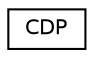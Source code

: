 digraph "Graphical Class Hierarchy"
{
 // LATEX_PDF_SIZE
  edge [fontname="Helvetica",fontsize="10",labelfontname="Helvetica",labelfontsize="10"];
  node [fontname="Helvetica",fontsize="10",shape=record];
  rankdir="LR";
  Node0 [label="CDP",height=0.2,width=0.4,color="black", fillcolor="white", style="filled",URL="$class_c_d_p.html",tooltip="Clase CDP."];
}
